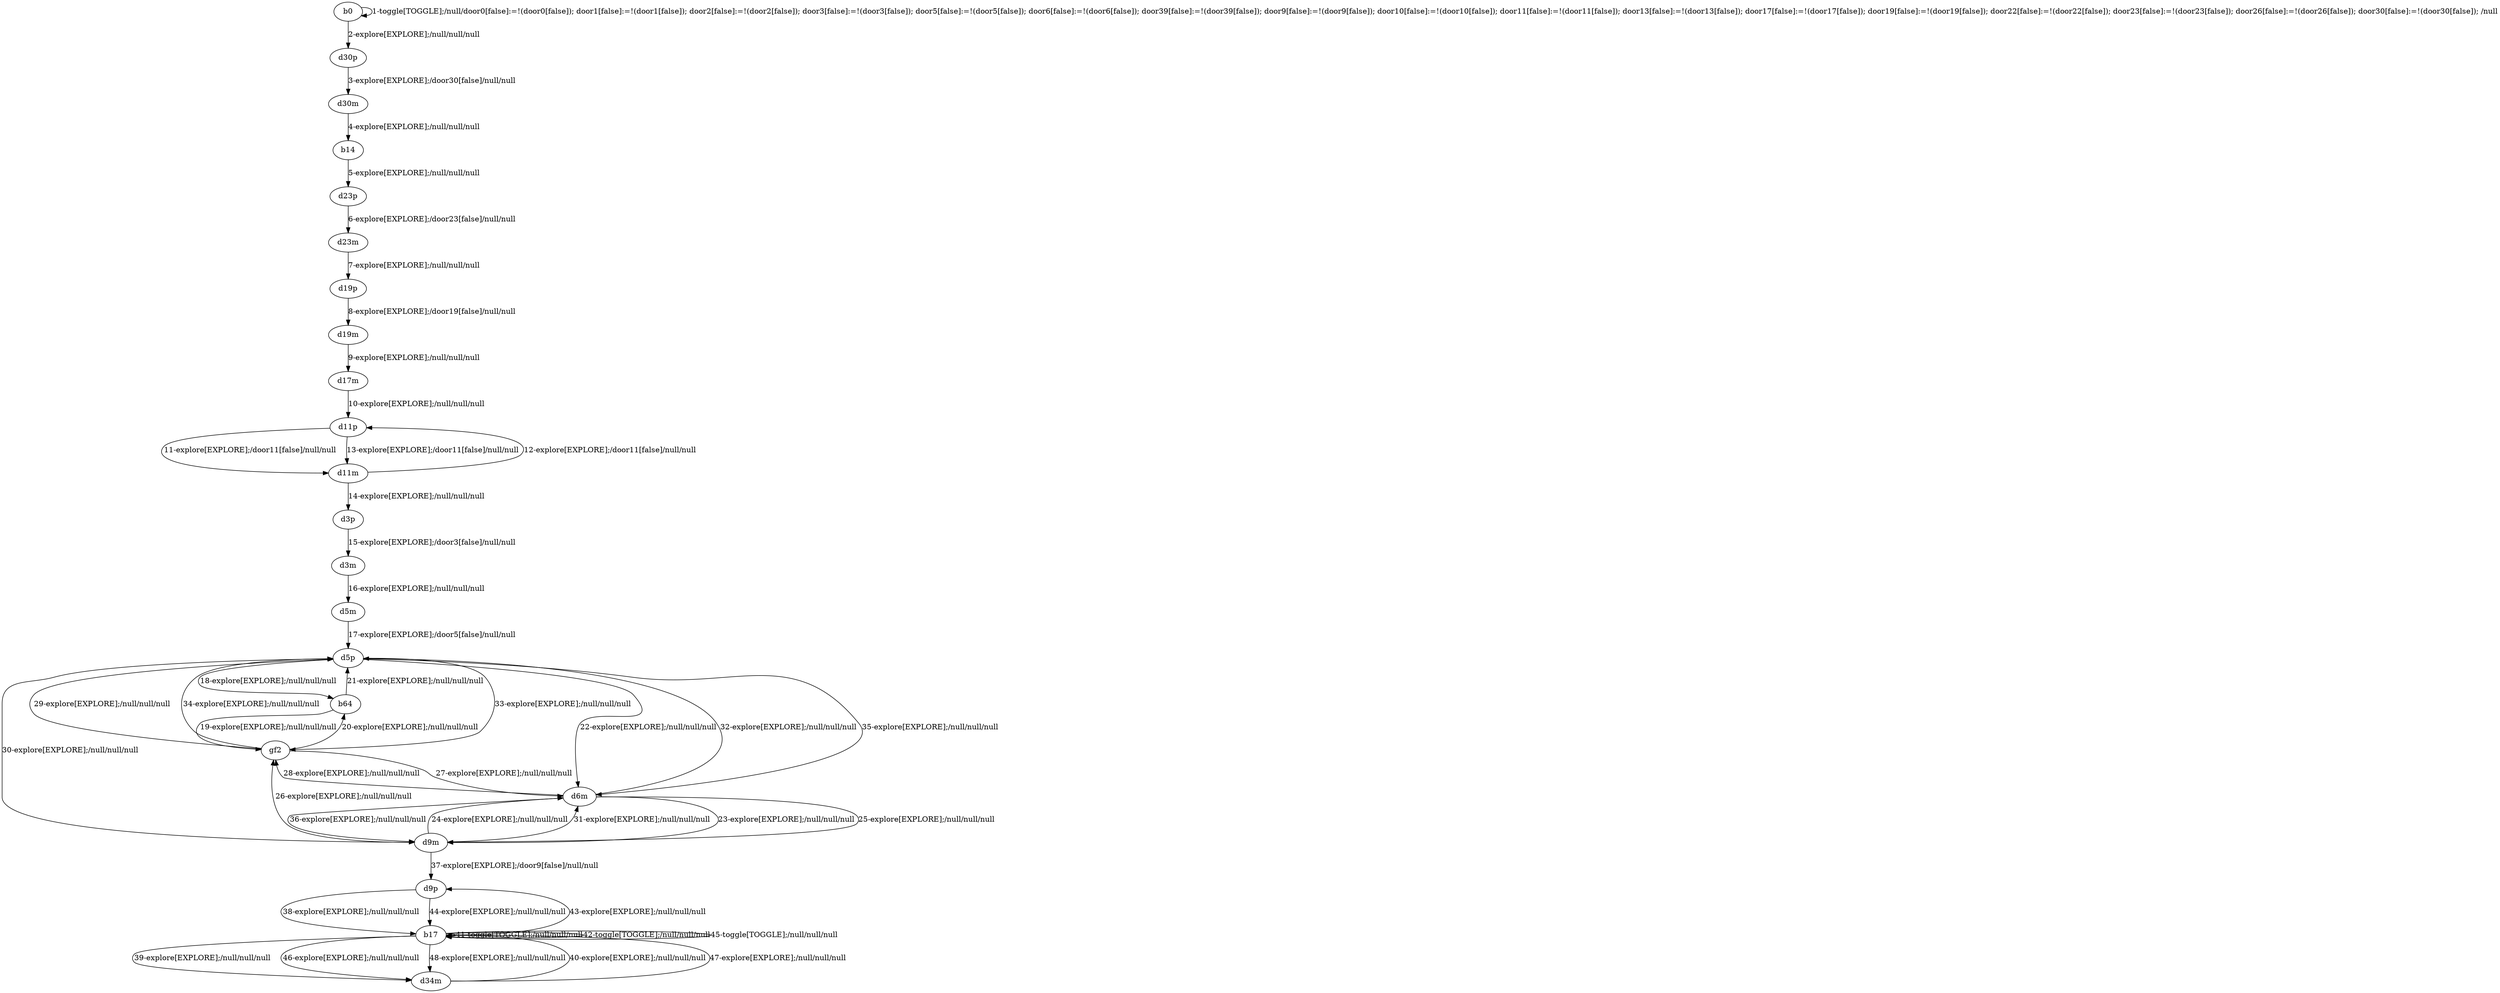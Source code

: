 # Total number of goals covered by this test: 1
# gf2 --> d5p

digraph g {
"b0" -> "b0" [label = "1-toggle[TOGGLE];/null/door0[false]:=!(door0[false]); door1[false]:=!(door1[false]); door2[false]:=!(door2[false]); door3[false]:=!(door3[false]); door5[false]:=!(door5[false]); door6[false]:=!(door6[false]); door39[false]:=!(door39[false]); door9[false]:=!(door9[false]); door10[false]:=!(door10[false]); door11[false]:=!(door11[false]); door13[false]:=!(door13[false]); door17[false]:=!(door17[false]); door19[false]:=!(door19[false]); door22[false]:=!(door22[false]); door23[false]:=!(door23[false]); door26[false]:=!(door26[false]); door30[false]:=!(door30[false]); /null"];
"b0" -> "d30p" [label = "2-explore[EXPLORE];/null/null/null"];
"d30p" -> "d30m" [label = "3-explore[EXPLORE];/door30[false]/null/null"];
"d30m" -> "b14" [label = "4-explore[EXPLORE];/null/null/null"];
"b14" -> "d23p" [label = "5-explore[EXPLORE];/null/null/null"];
"d23p" -> "d23m" [label = "6-explore[EXPLORE];/door23[false]/null/null"];
"d23m" -> "d19p" [label = "7-explore[EXPLORE];/null/null/null"];
"d19p" -> "d19m" [label = "8-explore[EXPLORE];/door19[false]/null/null"];
"d19m" -> "d17m" [label = "9-explore[EXPLORE];/null/null/null"];
"d17m" -> "d11p" [label = "10-explore[EXPLORE];/null/null/null"];
"d11p" -> "d11m" [label = "11-explore[EXPLORE];/door11[false]/null/null"];
"d11m" -> "d11p" [label = "12-explore[EXPLORE];/door11[false]/null/null"];
"d11p" -> "d11m" [label = "13-explore[EXPLORE];/door11[false]/null/null"];
"d11m" -> "d3p" [label = "14-explore[EXPLORE];/null/null/null"];
"d3p" -> "d3m" [label = "15-explore[EXPLORE];/door3[false]/null/null"];
"d3m" -> "d5m" [label = "16-explore[EXPLORE];/null/null/null"];
"d5m" -> "d5p" [label = "17-explore[EXPLORE];/door5[false]/null/null"];
"d5p" -> "b64" [label = "18-explore[EXPLORE];/null/null/null"];
"b64" -> "gf2" [label = "19-explore[EXPLORE];/null/null/null"];
"gf2" -> "b64" [label = "20-explore[EXPLORE];/null/null/null"];
"b64" -> "d5p" [label = "21-explore[EXPLORE];/null/null/null"];
"d5p" -> "d6m" [label = "22-explore[EXPLORE];/null/null/null"];
"d6m" -> "d9m" [label = "23-explore[EXPLORE];/null/null/null"];
"d9m" -> "d6m" [label = "24-explore[EXPLORE];/null/null/null"];
"d6m" -> "d9m" [label = "25-explore[EXPLORE];/null/null/null"];
"d9m" -> "gf2" [label = "26-explore[EXPLORE];/null/null/null"];
"gf2" -> "d6m" [label = "27-explore[EXPLORE];/null/null/null"];
"d6m" -> "gf2" [label = "28-explore[EXPLORE];/null/null/null"];
"gf2" -> "d5p" [label = "29-explore[EXPLORE];/null/null/null"];
"d5p" -> "d9m" [label = "30-explore[EXPLORE];/null/null/null"];
"d9m" -> "d6m" [label = "31-explore[EXPLORE];/null/null/null"];
"d6m" -> "d5p" [label = "32-explore[EXPLORE];/null/null/null"];
"d5p" -> "gf2" [label = "33-explore[EXPLORE];/null/null/null"];
"gf2" -> "d5p" [label = "34-explore[EXPLORE];/null/null/null"];
"d5p" -> "d6m" [label = "35-explore[EXPLORE];/null/null/null"];
"d6m" -> "d9m" [label = "36-explore[EXPLORE];/null/null/null"];
"d9m" -> "d9p" [label = "37-explore[EXPLORE];/door9[false]/null/null"];
"d9p" -> "b17" [label = "38-explore[EXPLORE];/null/null/null"];
"b17" -> "d34m" [label = "39-explore[EXPLORE];/null/null/null"];
"d34m" -> "b17" [label = "40-explore[EXPLORE];/null/null/null"];
"b17" -> "b17" [label = "41-toggle[TOGGLE];/null/null/null"];
"b17" -> "b17" [label = "42-toggle[TOGGLE];/null/null/null"];
"b17" -> "d9p" [label = "43-explore[EXPLORE];/null/null/null"];
"d9p" -> "b17" [label = "44-explore[EXPLORE];/null/null/null"];
"b17" -> "b17" [label = "45-toggle[TOGGLE];/null/null/null"];
"b17" -> "d34m" [label = "46-explore[EXPLORE];/null/null/null"];
"d34m" -> "b17" [label = "47-explore[EXPLORE];/null/null/null"];
"b17" -> "d34m" [label = "48-explore[EXPLORE];/null/null/null"];
}